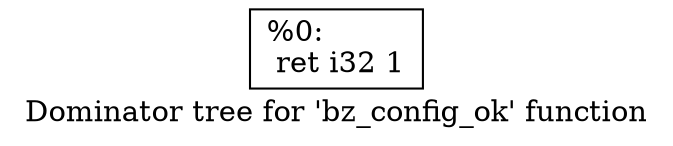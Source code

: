 digraph "Dominator tree for 'bz_config_ok' function" {
	label="Dominator tree for 'bz_config_ok' function";

	Node0xa66600 [shape=record,label="{%0:\l  ret i32 1\l}"];
}
